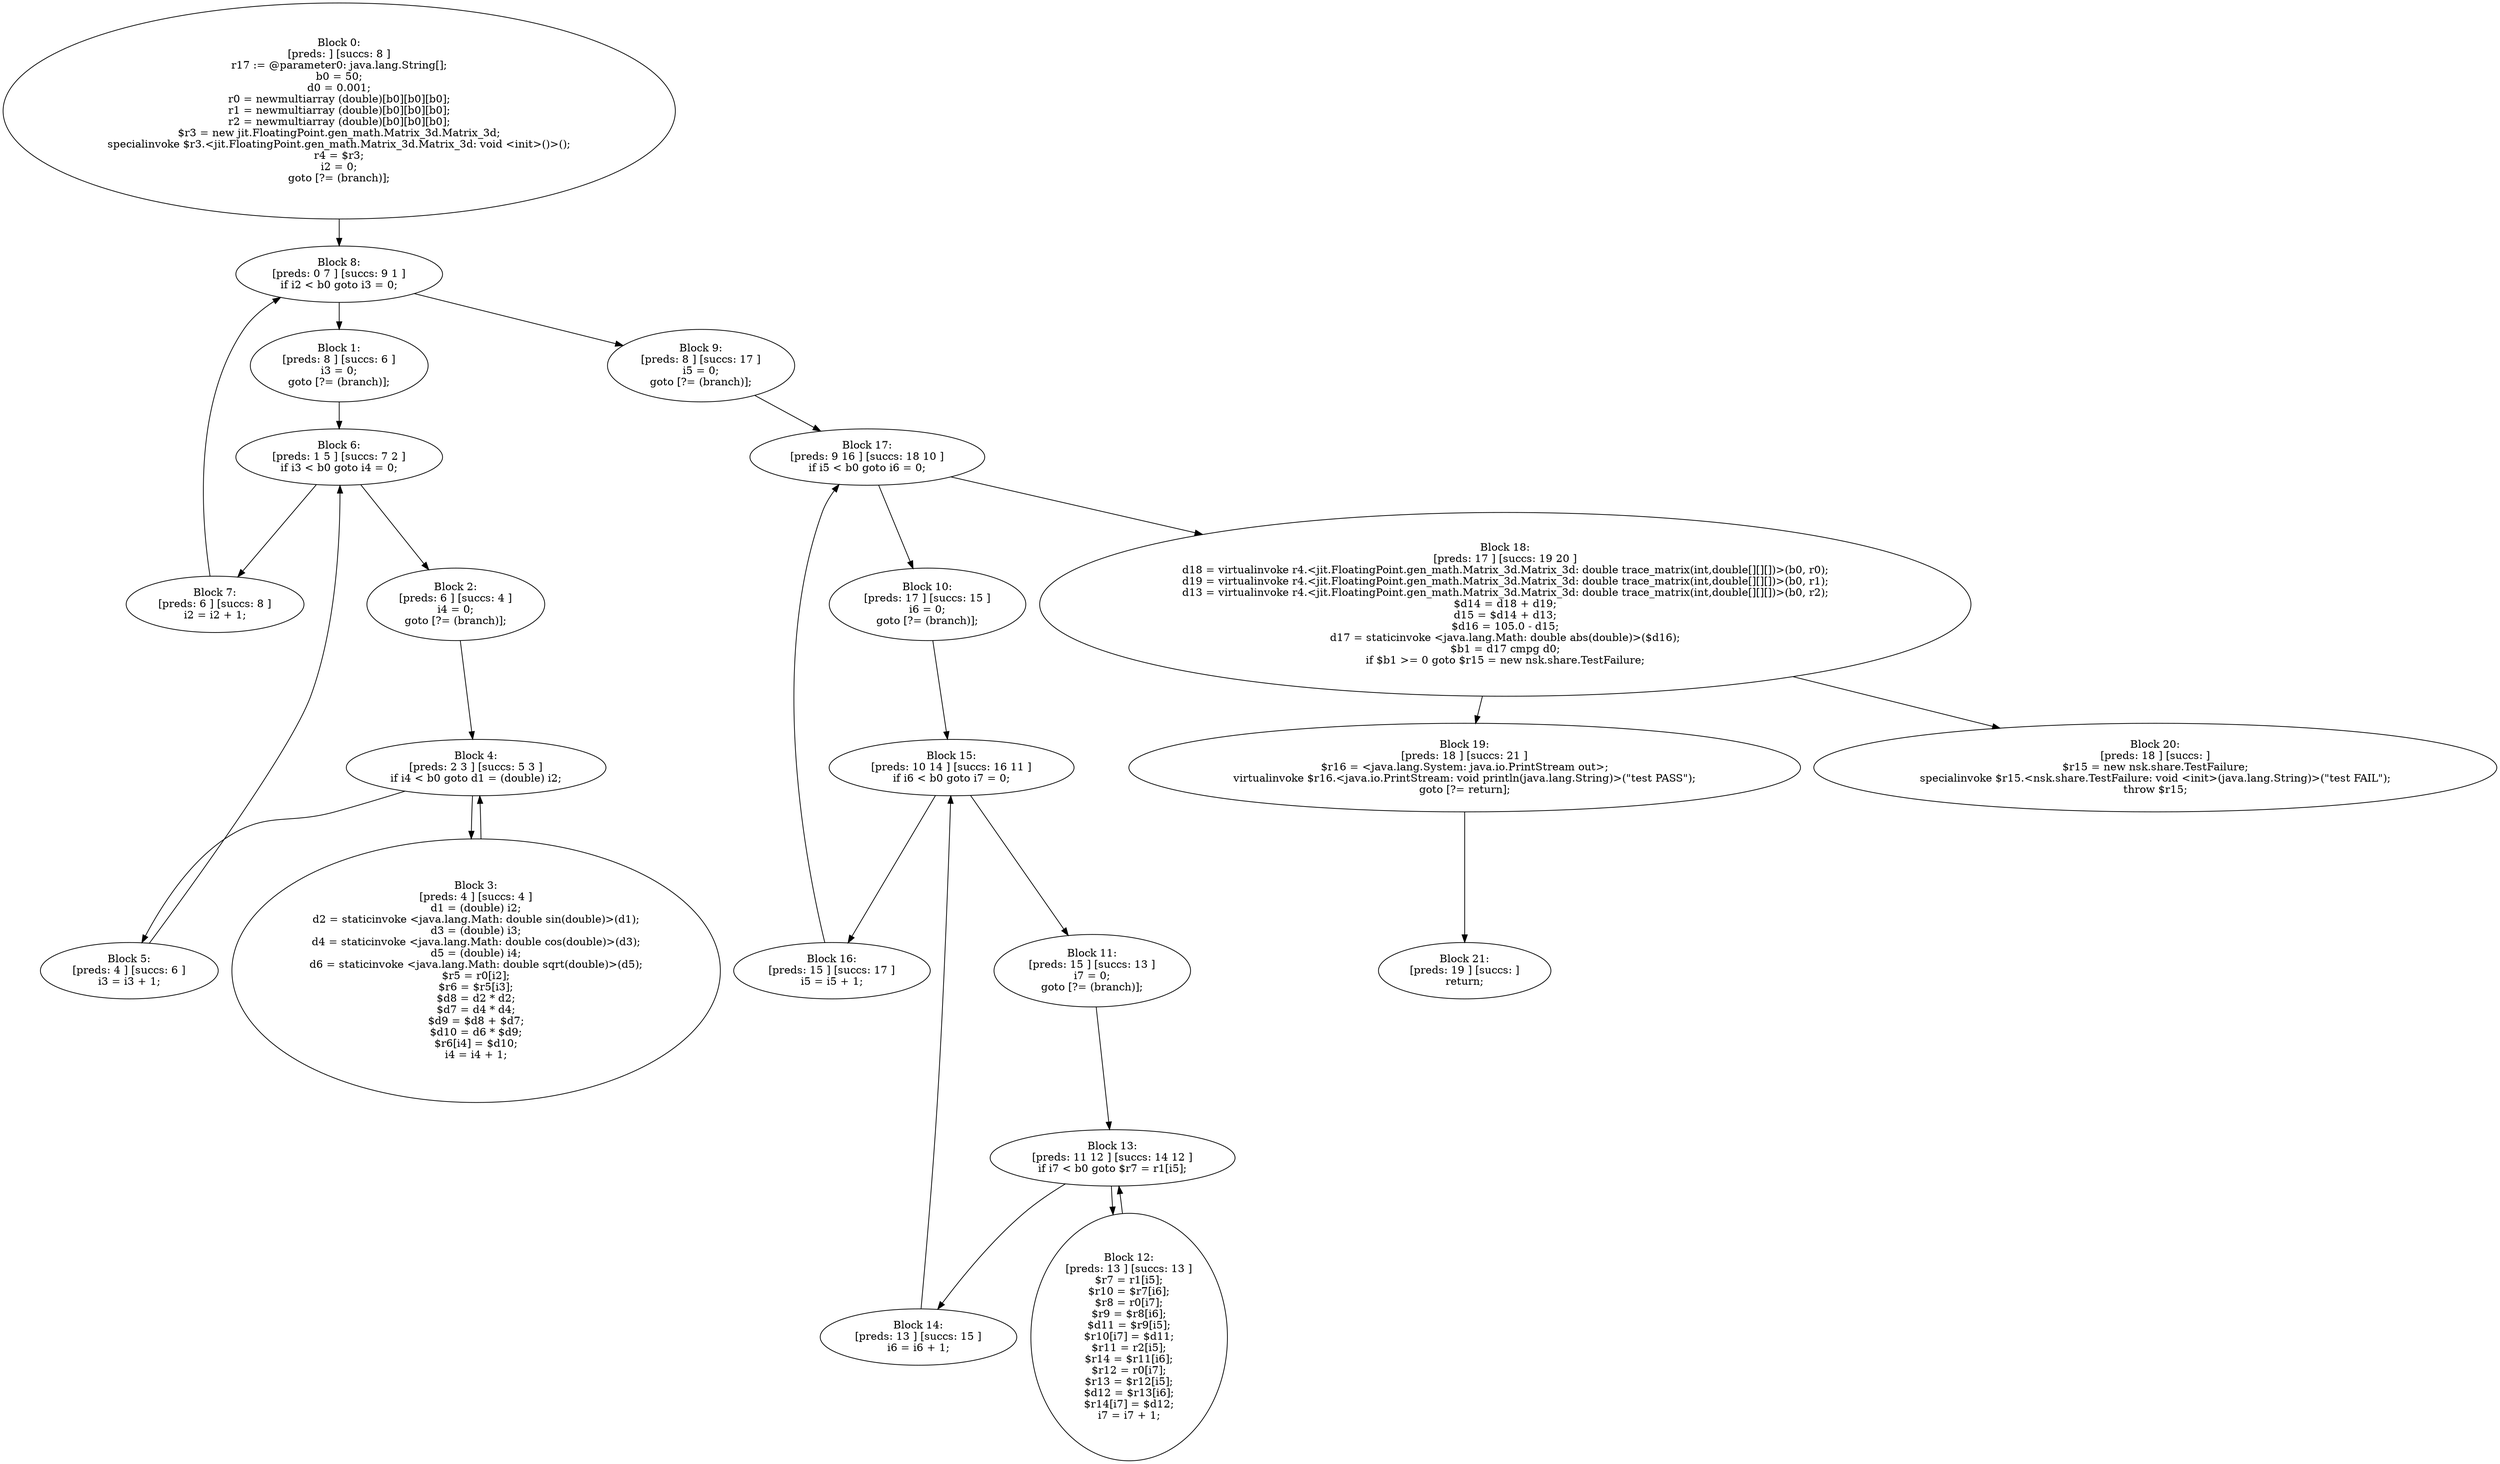 digraph "unitGraph" {
    "Block 0:
[preds: ] [succs: 8 ]
r17 := @parameter0: java.lang.String[];
b0 = 50;
d0 = 0.001;
r0 = newmultiarray (double)[b0][b0][b0];
r1 = newmultiarray (double)[b0][b0][b0];
r2 = newmultiarray (double)[b0][b0][b0];
$r3 = new jit.FloatingPoint.gen_math.Matrix_3d.Matrix_3d;
specialinvoke $r3.<jit.FloatingPoint.gen_math.Matrix_3d.Matrix_3d: void <init>()>();
r4 = $r3;
i2 = 0;
goto [?= (branch)];
"
    "Block 1:
[preds: 8 ] [succs: 6 ]
i3 = 0;
goto [?= (branch)];
"
    "Block 2:
[preds: 6 ] [succs: 4 ]
i4 = 0;
goto [?= (branch)];
"
    "Block 3:
[preds: 4 ] [succs: 4 ]
d1 = (double) i2;
d2 = staticinvoke <java.lang.Math: double sin(double)>(d1);
d3 = (double) i3;
d4 = staticinvoke <java.lang.Math: double cos(double)>(d3);
d5 = (double) i4;
d6 = staticinvoke <java.lang.Math: double sqrt(double)>(d5);
$r5 = r0[i2];
$r6 = $r5[i3];
$d8 = d2 * d2;
$d7 = d4 * d4;
$d9 = $d8 + $d7;
$d10 = d6 * $d9;
$r6[i4] = $d10;
i4 = i4 + 1;
"
    "Block 4:
[preds: 2 3 ] [succs: 5 3 ]
if i4 < b0 goto d1 = (double) i2;
"
    "Block 5:
[preds: 4 ] [succs: 6 ]
i3 = i3 + 1;
"
    "Block 6:
[preds: 1 5 ] [succs: 7 2 ]
if i3 < b0 goto i4 = 0;
"
    "Block 7:
[preds: 6 ] [succs: 8 ]
i2 = i2 + 1;
"
    "Block 8:
[preds: 0 7 ] [succs: 9 1 ]
if i2 < b0 goto i3 = 0;
"
    "Block 9:
[preds: 8 ] [succs: 17 ]
i5 = 0;
goto [?= (branch)];
"
    "Block 10:
[preds: 17 ] [succs: 15 ]
i6 = 0;
goto [?= (branch)];
"
    "Block 11:
[preds: 15 ] [succs: 13 ]
i7 = 0;
goto [?= (branch)];
"
    "Block 12:
[preds: 13 ] [succs: 13 ]
$r7 = r1[i5];
$r10 = $r7[i6];
$r8 = r0[i7];
$r9 = $r8[i6];
$d11 = $r9[i5];
$r10[i7] = $d11;
$r11 = r2[i5];
$r14 = $r11[i6];
$r12 = r0[i7];
$r13 = $r12[i5];
$d12 = $r13[i6];
$r14[i7] = $d12;
i7 = i7 + 1;
"
    "Block 13:
[preds: 11 12 ] [succs: 14 12 ]
if i7 < b0 goto $r7 = r1[i5];
"
    "Block 14:
[preds: 13 ] [succs: 15 ]
i6 = i6 + 1;
"
    "Block 15:
[preds: 10 14 ] [succs: 16 11 ]
if i6 < b0 goto i7 = 0;
"
    "Block 16:
[preds: 15 ] [succs: 17 ]
i5 = i5 + 1;
"
    "Block 17:
[preds: 9 16 ] [succs: 18 10 ]
if i5 < b0 goto i6 = 0;
"
    "Block 18:
[preds: 17 ] [succs: 19 20 ]
d18 = virtualinvoke r4.<jit.FloatingPoint.gen_math.Matrix_3d.Matrix_3d: double trace_matrix(int,double[][][])>(b0, r0);
d19 = virtualinvoke r4.<jit.FloatingPoint.gen_math.Matrix_3d.Matrix_3d: double trace_matrix(int,double[][][])>(b0, r1);
d13 = virtualinvoke r4.<jit.FloatingPoint.gen_math.Matrix_3d.Matrix_3d: double trace_matrix(int,double[][][])>(b0, r2);
$d14 = d18 + d19;
d15 = $d14 + d13;
$d16 = 105.0 - d15;
d17 = staticinvoke <java.lang.Math: double abs(double)>($d16);
$b1 = d17 cmpg d0;
if $b1 >= 0 goto $r15 = new nsk.share.TestFailure;
"
    "Block 19:
[preds: 18 ] [succs: 21 ]
$r16 = <java.lang.System: java.io.PrintStream out>;
virtualinvoke $r16.<java.io.PrintStream: void println(java.lang.String)>(\"test PASS\");
goto [?= return];
"
    "Block 20:
[preds: 18 ] [succs: ]
$r15 = new nsk.share.TestFailure;
specialinvoke $r15.<nsk.share.TestFailure: void <init>(java.lang.String)>(\"test FAIL\");
throw $r15;
"
    "Block 21:
[preds: 19 ] [succs: ]
return;
"
    "Block 0:
[preds: ] [succs: 8 ]
r17 := @parameter0: java.lang.String[];
b0 = 50;
d0 = 0.001;
r0 = newmultiarray (double)[b0][b0][b0];
r1 = newmultiarray (double)[b0][b0][b0];
r2 = newmultiarray (double)[b0][b0][b0];
$r3 = new jit.FloatingPoint.gen_math.Matrix_3d.Matrix_3d;
specialinvoke $r3.<jit.FloatingPoint.gen_math.Matrix_3d.Matrix_3d: void <init>()>();
r4 = $r3;
i2 = 0;
goto [?= (branch)];
"->"Block 8:
[preds: 0 7 ] [succs: 9 1 ]
if i2 < b0 goto i3 = 0;
";
    "Block 1:
[preds: 8 ] [succs: 6 ]
i3 = 0;
goto [?= (branch)];
"->"Block 6:
[preds: 1 5 ] [succs: 7 2 ]
if i3 < b0 goto i4 = 0;
";
    "Block 2:
[preds: 6 ] [succs: 4 ]
i4 = 0;
goto [?= (branch)];
"->"Block 4:
[preds: 2 3 ] [succs: 5 3 ]
if i4 < b0 goto d1 = (double) i2;
";
    "Block 3:
[preds: 4 ] [succs: 4 ]
d1 = (double) i2;
d2 = staticinvoke <java.lang.Math: double sin(double)>(d1);
d3 = (double) i3;
d4 = staticinvoke <java.lang.Math: double cos(double)>(d3);
d5 = (double) i4;
d6 = staticinvoke <java.lang.Math: double sqrt(double)>(d5);
$r5 = r0[i2];
$r6 = $r5[i3];
$d8 = d2 * d2;
$d7 = d4 * d4;
$d9 = $d8 + $d7;
$d10 = d6 * $d9;
$r6[i4] = $d10;
i4 = i4 + 1;
"->"Block 4:
[preds: 2 3 ] [succs: 5 3 ]
if i4 < b0 goto d1 = (double) i2;
";
    "Block 4:
[preds: 2 3 ] [succs: 5 3 ]
if i4 < b0 goto d1 = (double) i2;
"->"Block 5:
[preds: 4 ] [succs: 6 ]
i3 = i3 + 1;
";
    "Block 4:
[preds: 2 3 ] [succs: 5 3 ]
if i4 < b0 goto d1 = (double) i2;
"->"Block 3:
[preds: 4 ] [succs: 4 ]
d1 = (double) i2;
d2 = staticinvoke <java.lang.Math: double sin(double)>(d1);
d3 = (double) i3;
d4 = staticinvoke <java.lang.Math: double cos(double)>(d3);
d5 = (double) i4;
d6 = staticinvoke <java.lang.Math: double sqrt(double)>(d5);
$r5 = r0[i2];
$r6 = $r5[i3];
$d8 = d2 * d2;
$d7 = d4 * d4;
$d9 = $d8 + $d7;
$d10 = d6 * $d9;
$r6[i4] = $d10;
i4 = i4 + 1;
";
    "Block 5:
[preds: 4 ] [succs: 6 ]
i3 = i3 + 1;
"->"Block 6:
[preds: 1 5 ] [succs: 7 2 ]
if i3 < b0 goto i4 = 0;
";
    "Block 6:
[preds: 1 5 ] [succs: 7 2 ]
if i3 < b0 goto i4 = 0;
"->"Block 7:
[preds: 6 ] [succs: 8 ]
i2 = i2 + 1;
";
    "Block 6:
[preds: 1 5 ] [succs: 7 2 ]
if i3 < b0 goto i4 = 0;
"->"Block 2:
[preds: 6 ] [succs: 4 ]
i4 = 0;
goto [?= (branch)];
";
    "Block 7:
[preds: 6 ] [succs: 8 ]
i2 = i2 + 1;
"->"Block 8:
[preds: 0 7 ] [succs: 9 1 ]
if i2 < b0 goto i3 = 0;
";
    "Block 8:
[preds: 0 7 ] [succs: 9 1 ]
if i2 < b0 goto i3 = 0;
"->"Block 9:
[preds: 8 ] [succs: 17 ]
i5 = 0;
goto [?= (branch)];
";
    "Block 8:
[preds: 0 7 ] [succs: 9 1 ]
if i2 < b0 goto i3 = 0;
"->"Block 1:
[preds: 8 ] [succs: 6 ]
i3 = 0;
goto [?= (branch)];
";
    "Block 9:
[preds: 8 ] [succs: 17 ]
i5 = 0;
goto [?= (branch)];
"->"Block 17:
[preds: 9 16 ] [succs: 18 10 ]
if i5 < b0 goto i6 = 0;
";
    "Block 10:
[preds: 17 ] [succs: 15 ]
i6 = 0;
goto [?= (branch)];
"->"Block 15:
[preds: 10 14 ] [succs: 16 11 ]
if i6 < b0 goto i7 = 0;
";
    "Block 11:
[preds: 15 ] [succs: 13 ]
i7 = 0;
goto [?= (branch)];
"->"Block 13:
[preds: 11 12 ] [succs: 14 12 ]
if i7 < b0 goto $r7 = r1[i5];
";
    "Block 12:
[preds: 13 ] [succs: 13 ]
$r7 = r1[i5];
$r10 = $r7[i6];
$r8 = r0[i7];
$r9 = $r8[i6];
$d11 = $r9[i5];
$r10[i7] = $d11;
$r11 = r2[i5];
$r14 = $r11[i6];
$r12 = r0[i7];
$r13 = $r12[i5];
$d12 = $r13[i6];
$r14[i7] = $d12;
i7 = i7 + 1;
"->"Block 13:
[preds: 11 12 ] [succs: 14 12 ]
if i7 < b0 goto $r7 = r1[i5];
";
    "Block 13:
[preds: 11 12 ] [succs: 14 12 ]
if i7 < b0 goto $r7 = r1[i5];
"->"Block 14:
[preds: 13 ] [succs: 15 ]
i6 = i6 + 1;
";
    "Block 13:
[preds: 11 12 ] [succs: 14 12 ]
if i7 < b0 goto $r7 = r1[i5];
"->"Block 12:
[preds: 13 ] [succs: 13 ]
$r7 = r1[i5];
$r10 = $r7[i6];
$r8 = r0[i7];
$r9 = $r8[i6];
$d11 = $r9[i5];
$r10[i7] = $d11;
$r11 = r2[i5];
$r14 = $r11[i6];
$r12 = r0[i7];
$r13 = $r12[i5];
$d12 = $r13[i6];
$r14[i7] = $d12;
i7 = i7 + 1;
";
    "Block 14:
[preds: 13 ] [succs: 15 ]
i6 = i6 + 1;
"->"Block 15:
[preds: 10 14 ] [succs: 16 11 ]
if i6 < b0 goto i7 = 0;
";
    "Block 15:
[preds: 10 14 ] [succs: 16 11 ]
if i6 < b0 goto i7 = 0;
"->"Block 16:
[preds: 15 ] [succs: 17 ]
i5 = i5 + 1;
";
    "Block 15:
[preds: 10 14 ] [succs: 16 11 ]
if i6 < b0 goto i7 = 0;
"->"Block 11:
[preds: 15 ] [succs: 13 ]
i7 = 0;
goto [?= (branch)];
";
    "Block 16:
[preds: 15 ] [succs: 17 ]
i5 = i5 + 1;
"->"Block 17:
[preds: 9 16 ] [succs: 18 10 ]
if i5 < b0 goto i6 = 0;
";
    "Block 17:
[preds: 9 16 ] [succs: 18 10 ]
if i5 < b0 goto i6 = 0;
"->"Block 18:
[preds: 17 ] [succs: 19 20 ]
d18 = virtualinvoke r4.<jit.FloatingPoint.gen_math.Matrix_3d.Matrix_3d: double trace_matrix(int,double[][][])>(b0, r0);
d19 = virtualinvoke r4.<jit.FloatingPoint.gen_math.Matrix_3d.Matrix_3d: double trace_matrix(int,double[][][])>(b0, r1);
d13 = virtualinvoke r4.<jit.FloatingPoint.gen_math.Matrix_3d.Matrix_3d: double trace_matrix(int,double[][][])>(b0, r2);
$d14 = d18 + d19;
d15 = $d14 + d13;
$d16 = 105.0 - d15;
d17 = staticinvoke <java.lang.Math: double abs(double)>($d16);
$b1 = d17 cmpg d0;
if $b1 >= 0 goto $r15 = new nsk.share.TestFailure;
";
    "Block 17:
[preds: 9 16 ] [succs: 18 10 ]
if i5 < b0 goto i6 = 0;
"->"Block 10:
[preds: 17 ] [succs: 15 ]
i6 = 0;
goto [?= (branch)];
";
    "Block 18:
[preds: 17 ] [succs: 19 20 ]
d18 = virtualinvoke r4.<jit.FloatingPoint.gen_math.Matrix_3d.Matrix_3d: double trace_matrix(int,double[][][])>(b0, r0);
d19 = virtualinvoke r4.<jit.FloatingPoint.gen_math.Matrix_3d.Matrix_3d: double trace_matrix(int,double[][][])>(b0, r1);
d13 = virtualinvoke r4.<jit.FloatingPoint.gen_math.Matrix_3d.Matrix_3d: double trace_matrix(int,double[][][])>(b0, r2);
$d14 = d18 + d19;
d15 = $d14 + d13;
$d16 = 105.0 - d15;
d17 = staticinvoke <java.lang.Math: double abs(double)>($d16);
$b1 = d17 cmpg d0;
if $b1 >= 0 goto $r15 = new nsk.share.TestFailure;
"->"Block 19:
[preds: 18 ] [succs: 21 ]
$r16 = <java.lang.System: java.io.PrintStream out>;
virtualinvoke $r16.<java.io.PrintStream: void println(java.lang.String)>(\"test PASS\");
goto [?= return];
";
    "Block 18:
[preds: 17 ] [succs: 19 20 ]
d18 = virtualinvoke r4.<jit.FloatingPoint.gen_math.Matrix_3d.Matrix_3d: double trace_matrix(int,double[][][])>(b0, r0);
d19 = virtualinvoke r4.<jit.FloatingPoint.gen_math.Matrix_3d.Matrix_3d: double trace_matrix(int,double[][][])>(b0, r1);
d13 = virtualinvoke r4.<jit.FloatingPoint.gen_math.Matrix_3d.Matrix_3d: double trace_matrix(int,double[][][])>(b0, r2);
$d14 = d18 + d19;
d15 = $d14 + d13;
$d16 = 105.0 - d15;
d17 = staticinvoke <java.lang.Math: double abs(double)>($d16);
$b1 = d17 cmpg d0;
if $b1 >= 0 goto $r15 = new nsk.share.TestFailure;
"->"Block 20:
[preds: 18 ] [succs: ]
$r15 = new nsk.share.TestFailure;
specialinvoke $r15.<nsk.share.TestFailure: void <init>(java.lang.String)>(\"test FAIL\");
throw $r15;
";
    "Block 19:
[preds: 18 ] [succs: 21 ]
$r16 = <java.lang.System: java.io.PrintStream out>;
virtualinvoke $r16.<java.io.PrintStream: void println(java.lang.String)>(\"test PASS\");
goto [?= return];
"->"Block 21:
[preds: 19 ] [succs: ]
return;
";
}
